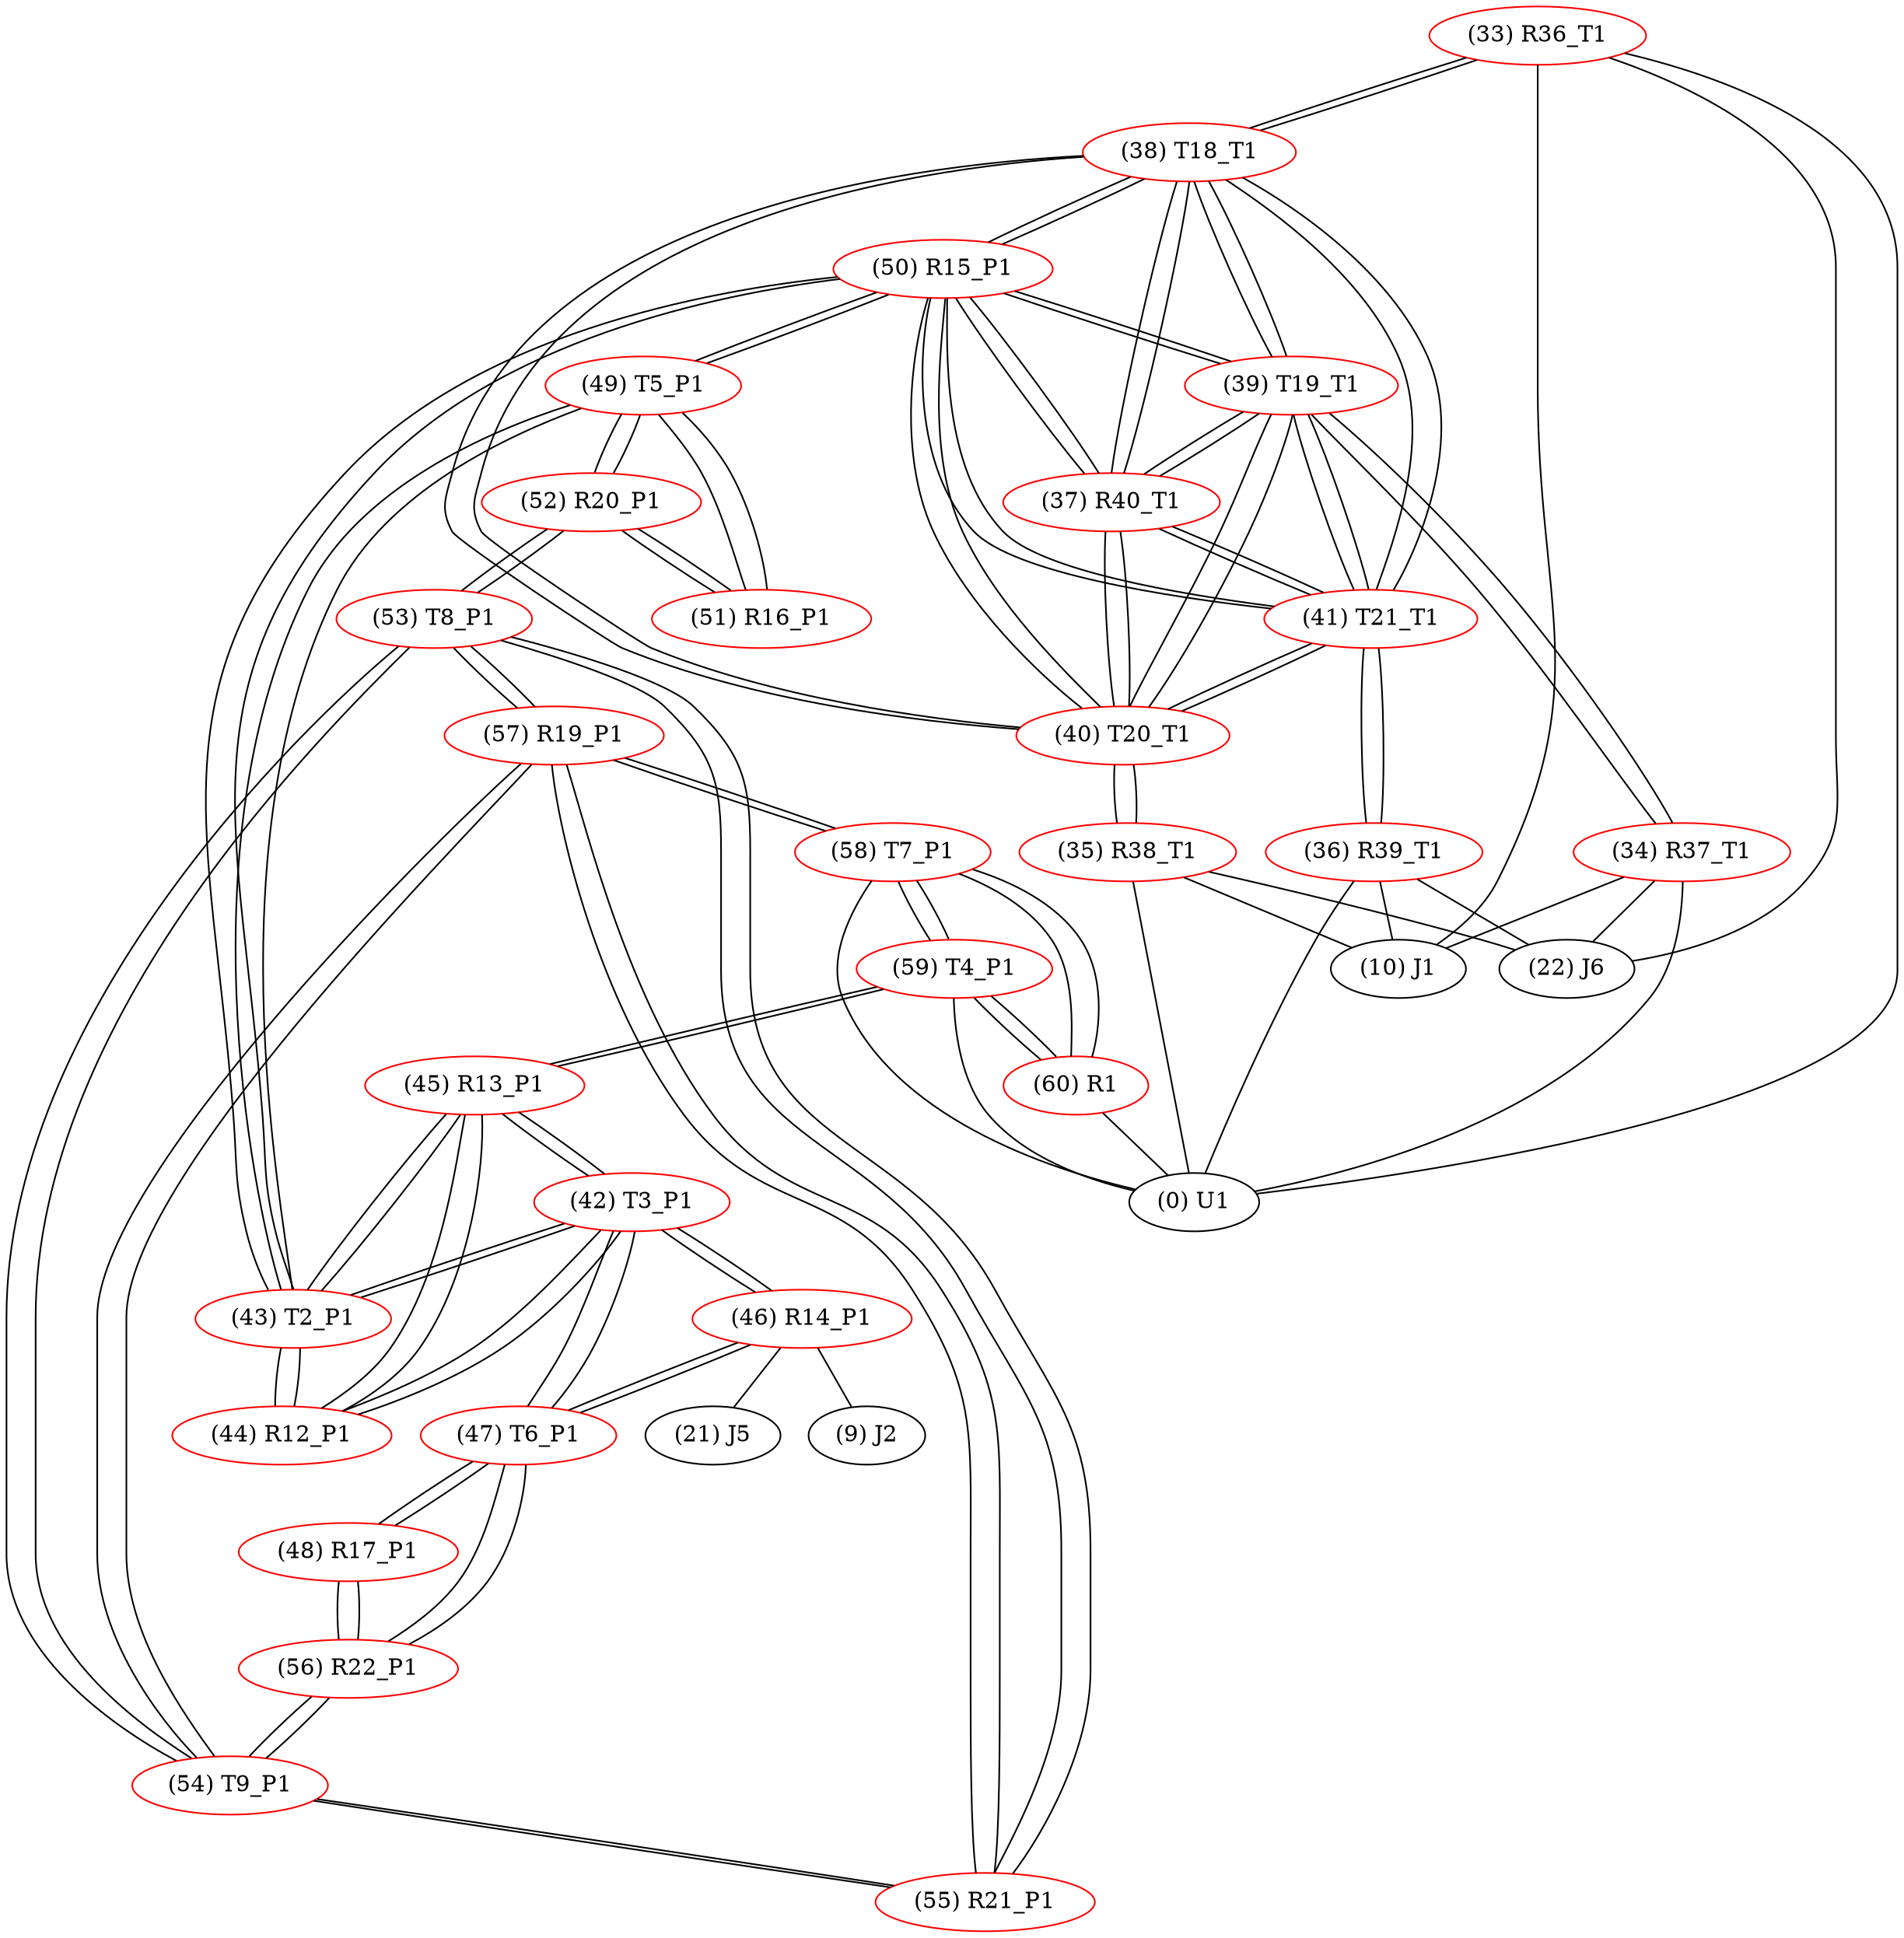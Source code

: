 graph {
	33 [label="(33) R36_T1" color=red]
	22 [label="(22) J6"]
	10 [label="(10) J1"]
	0 [label="(0) U1"]
	38 [label="(38) T18_T1"]
	34 [label="(34) R37_T1" color=red]
	0 [label="(0) U1"]
	22 [label="(22) J6"]
	10 [label="(10) J1"]
	39 [label="(39) T19_T1"]
	35 [label="(35) R38_T1" color=red]
	10 [label="(10) J1"]
	22 [label="(22) J6"]
	0 [label="(0) U1"]
	40 [label="(40) T20_T1"]
	36 [label="(36) R39_T1" color=red]
	22 [label="(22) J6"]
	0 [label="(0) U1"]
	10 [label="(10) J1"]
	41 [label="(41) T21_T1"]
	37 [label="(37) R40_T1" color=red]
	50 [label="(50) R15_P1"]
	38 [label="(38) T18_T1"]
	41 [label="(41) T21_T1"]
	40 [label="(40) T20_T1"]
	39 [label="(39) T19_T1"]
	38 [label="(38) T18_T1" color=red]
	33 [label="(33) R36_T1"]
	50 [label="(50) R15_P1"]
	41 [label="(41) T21_T1"]
	40 [label="(40) T20_T1"]
	39 [label="(39) T19_T1"]
	37 [label="(37) R40_T1"]
	39 [label="(39) T19_T1" color=red]
	34 [label="(34) R37_T1"]
	50 [label="(50) R15_P1"]
	38 [label="(38) T18_T1"]
	41 [label="(41) T21_T1"]
	40 [label="(40) T20_T1"]
	37 [label="(37) R40_T1"]
	40 [label="(40) T20_T1" color=red]
	35 [label="(35) R38_T1"]
	50 [label="(50) R15_P1"]
	38 [label="(38) T18_T1"]
	41 [label="(41) T21_T1"]
	39 [label="(39) T19_T1"]
	37 [label="(37) R40_T1"]
	41 [label="(41) T21_T1" color=red]
	36 [label="(36) R39_T1"]
	50 [label="(50) R15_P1"]
	38 [label="(38) T18_T1"]
	40 [label="(40) T20_T1"]
	39 [label="(39) T19_T1"]
	37 [label="(37) R40_T1"]
	42 [label="(42) T3_P1" color=red]
	46 [label="(46) R14_P1"]
	47 [label="(47) T6_P1"]
	45 [label="(45) R13_P1"]
	44 [label="(44) R12_P1"]
	43 [label="(43) T2_P1"]
	43 [label="(43) T2_P1" color=red]
	45 [label="(45) R13_P1"]
	42 [label="(42) T3_P1"]
	44 [label="(44) R12_P1"]
	49 [label="(49) T5_P1"]
	50 [label="(50) R15_P1"]
	44 [label="(44) R12_P1" color=red]
	45 [label="(45) R13_P1"]
	42 [label="(42) T3_P1"]
	43 [label="(43) T2_P1"]
	45 [label="(45) R13_P1" color=red]
	59 [label="(59) T4_P1"]
	42 [label="(42) T3_P1"]
	44 [label="(44) R12_P1"]
	43 [label="(43) T2_P1"]
	46 [label="(46) R14_P1" color=red]
	21 [label="(21) J5"]
	9 [label="(9) J2"]
	42 [label="(42) T3_P1"]
	47 [label="(47) T6_P1"]
	47 [label="(47) T6_P1" color=red]
	46 [label="(46) R14_P1"]
	42 [label="(42) T3_P1"]
	56 [label="(56) R22_P1"]
	48 [label="(48) R17_P1"]
	48 [label="(48) R17_P1" color=red]
	56 [label="(56) R22_P1"]
	47 [label="(47) T6_P1"]
	49 [label="(49) T5_P1" color=red]
	43 [label="(43) T2_P1"]
	50 [label="(50) R15_P1"]
	51 [label="(51) R16_P1"]
	52 [label="(52) R20_P1"]
	50 [label="(50) R15_P1" color=red]
	38 [label="(38) T18_T1"]
	41 [label="(41) T21_T1"]
	40 [label="(40) T20_T1"]
	39 [label="(39) T19_T1"]
	37 [label="(37) R40_T1"]
	43 [label="(43) T2_P1"]
	49 [label="(49) T5_P1"]
	51 [label="(51) R16_P1" color=red]
	49 [label="(49) T5_P1"]
	52 [label="(52) R20_P1"]
	52 [label="(52) R20_P1" color=red]
	53 [label="(53) T8_P1"]
	51 [label="(51) R16_P1"]
	49 [label="(49) T5_P1"]
	53 [label="(53) T8_P1" color=red]
	54 [label="(54) T9_P1"]
	55 [label="(55) R21_P1"]
	57 [label="(57) R19_P1"]
	52 [label="(52) R20_P1"]
	54 [label="(54) T9_P1" color=red]
	56 [label="(56) R22_P1"]
	55 [label="(55) R21_P1"]
	53 [label="(53) T8_P1"]
	57 [label="(57) R19_P1"]
	55 [label="(55) R21_P1" color=red]
	54 [label="(54) T9_P1"]
	53 [label="(53) T8_P1"]
	57 [label="(57) R19_P1"]
	56 [label="(56) R22_P1" color=red]
	54 [label="(54) T9_P1"]
	47 [label="(47) T6_P1"]
	48 [label="(48) R17_P1"]
	57 [label="(57) R19_P1" color=red]
	54 [label="(54) T9_P1"]
	55 [label="(55) R21_P1"]
	53 [label="(53) T8_P1"]
	58 [label="(58) T7_P1"]
	58 [label="(58) T7_P1" color=red]
	60 [label="(60) R1"]
	59 [label="(59) T4_P1"]
	0 [label="(0) U1"]
	57 [label="(57) R19_P1"]
	59 [label="(59) T4_P1" color=red]
	45 [label="(45) R13_P1"]
	60 [label="(60) R1"]
	58 [label="(58) T7_P1"]
	0 [label="(0) U1"]
	60 [label="(60) R1" color=red]
	59 [label="(59) T4_P1"]
	58 [label="(58) T7_P1"]
	0 [label="(0) U1"]
	33 -- 22
	33 -- 10
	33 -- 0
	33 -- 38
	34 -- 0
	34 -- 22
	34 -- 10
	34 -- 39
	35 -- 10
	35 -- 22
	35 -- 0
	35 -- 40
	36 -- 22
	36 -- 0
	36 -- 10
	36 -- 41
	37 -- 50
	37 -- 38
	37 -- 41
	37 -- 40
	37 -- 39
	38 -- 33
	38 -- 50
	38 -- 41
	38 -- 40
	38 -- 39
	38 -- 37
	39 -- 34
	39 -- 50
	39 -- 38
	39 -- 41
	39 -- 40
	39 -- 37
	40 -- 35
	40 -- 50
	40 -- 38
	40 -- 41
	40 -- 39
	40 -- 37
	41 -- 36
	41 -- 50
	41 -- 38
	41 -- 40
	41 -- 39
	41 -- 37
	42 -- 46
	42 -- 47
	42 -- 45
	42 -- 44
	42 -- 43
	43 -- 45
	43 -- 42
	43 -- 44
	43 -- 49
	43 -- 50
	44 -- 45
	44 -- 42
	44 -- 43
	45 -- 59
	45 -- 42
	45 -- 44
	45 -- 43
	46 -- 21
	46 -- 9
	46 -- 42
	46 -- 47
	47 -- 46
	47 -- 42
	47 -- 56
	47 -- 48
	48 -- 56
	48 -- 47
	49 -- 43
	49 -- 50
	49 -- 51
	49 -- 52
	50 -- 38
	50 -- 41
	50 -- 40
	50 -- 39
	50 -- 37
	50 -- 43
	50 -- 49
	51 -- 49
	51 -- 52
	52 -- 53
	52 -- 51
	52 -- 49
	53 -- 54
	53 -- 55
	53 -- 57
	53 -- 52
	54 -- 56
	54 -- 55
	54 -- 53
	54 -- 57
	55 -- 54
	55 -- 53
	55 -- 57
	56 -- 54
	56 -- 47
	56 -- 48
	57 -- 54
	57 -- 55
	57 -- 53
	57 -- 58
	58 -- 60
	58 -- 59
	58 -- 0
	58 -- 57
	59 -- 45
	59 -- 60
	59 -- 58
	59 -- 0
	60 -- 59
	60 -- 58
	60 -- 0
}